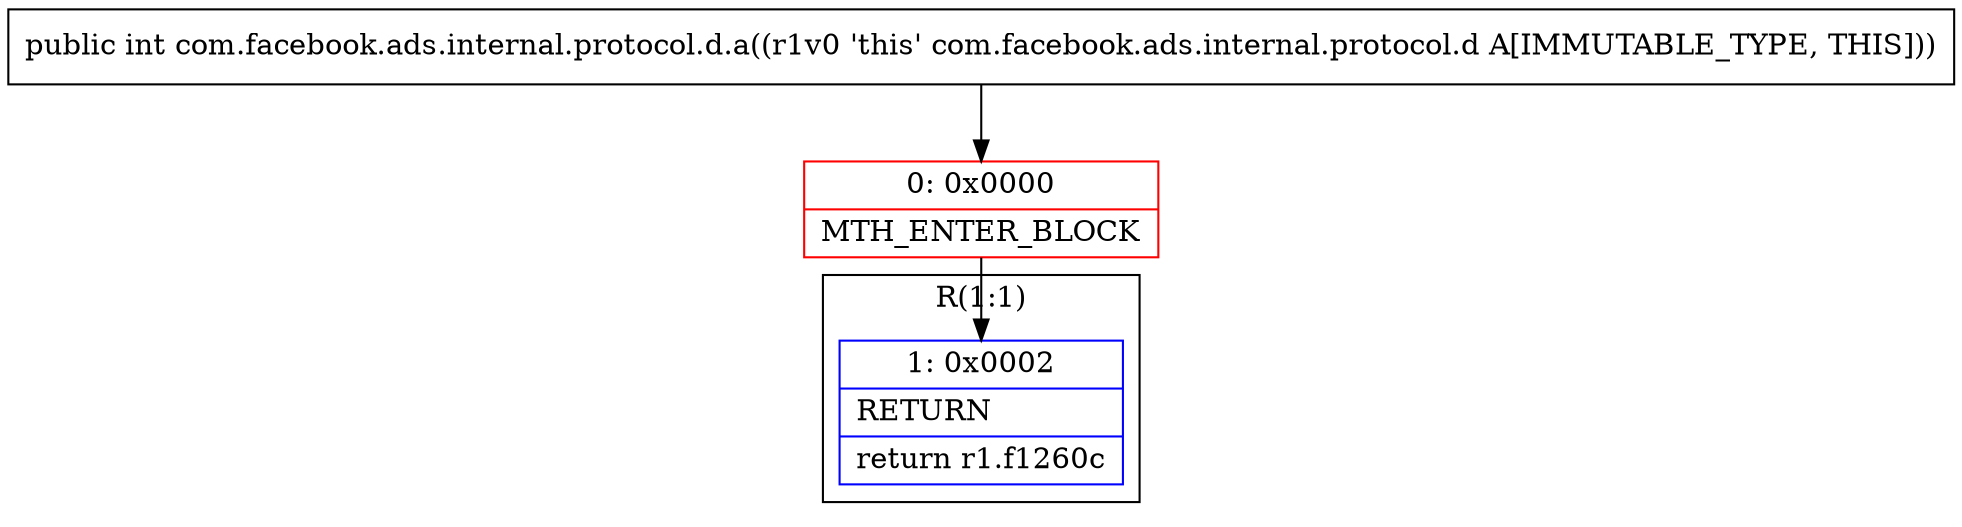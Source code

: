 digraph "CFG forcom.facebook.ads.internal.protocol.d.a()I" {
subgraph cluster_Region_1722568746 {
label = "R(1:1)";
node [shape=record,color=blue];
Node_1 [shape=record,label="{1\:\ 0x0002|RETURN\l|return r1.f1260c\l}"];
}
Node_0 [shape=record,color=red,label="{0\:\ 0x0000|MTH_ENTER_BLOCK\l}"];
MethodNode[shape=record,label="{public int com.facebook.ads.internal.protocol.d.a((r1v0 'this' com.facebook.ads.internal.protocol.d A[IMMUTABLE_TYPE, THIS])) }"];
MethodNode -> Node_0;
Node_0 -> Node_1;
}

